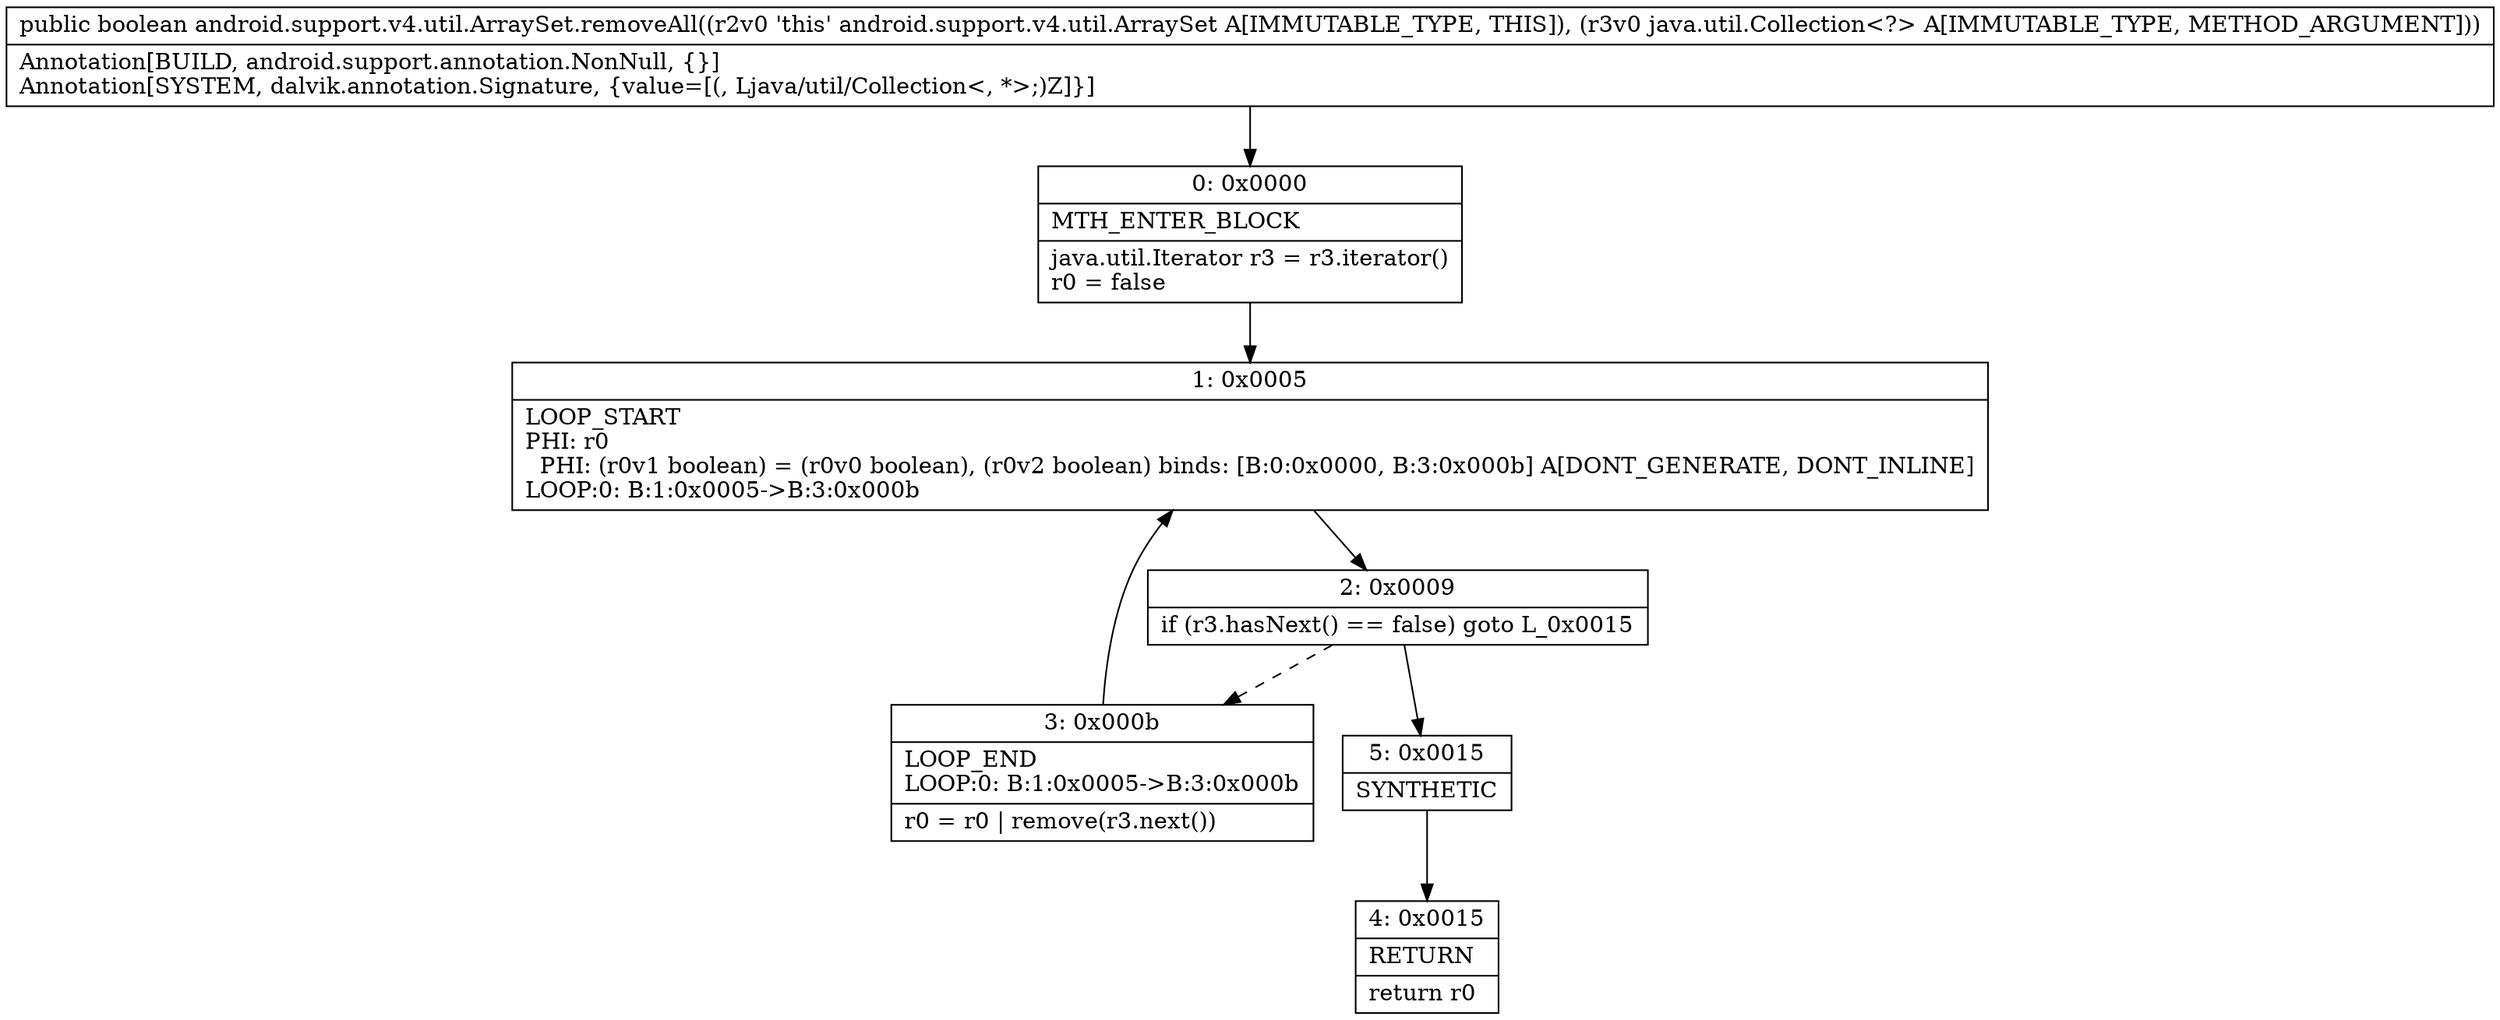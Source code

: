 digraph "CFG forandroid.support.v4.util.ArraySet.removeAll(Ljava\/util\/Collection;)Z" {
Node_0 [shape=record,label="{0\:\ 0x0000|MTH_ENTER_BLOCK\l|java.util.Iterator r3 = r3.iterator()\lr0 = false\l}"];
Node_1 [shape=record,label="{1\:\ 0x0005|LOOP_START\lPHI: r0 \l  PHI: (r0v1 boolean) = (r0v0 boolean), (r0v2 boolean) binds: [B:0:0x0000, B:3:0x000b] A[DONT_GENERATE, DONT_INLINE]\lLOOP:0: B:1:0x0005\-\>B:3:0x000b\l}"];
Node_2 [shape=record,label="{2\:\ 0x0009|if (r3.hasNext() == false) goto L_0x0015\l}"];
Node_3 [shape=record,label="{3\:\ 0x000b|LOOP_END\lLOOP:0: B:1:0x0005\-\>B:3:0x000b\l|r0 = r0 \| remove(r3.next())\l}"];
Node_4 [shape=record,label="{4\:\ 0x0015|RETURN\l|return r0\l}"];
Node_5 [shape=record,label="{5\:\ 0x0015|SYNTHETIC\l}"];
MethodNode[shape=record,label="{public boolean android.support.v4.util.ArraySet.removeAll((r2v0 'this' android.support.v4.util.ArraySet A[IMMUTABLE_TYPE, THIS]), (r3v0 java.util.Collection\<?\> A[IMMUTABLE_TYPE, METHOD_ARGUMENT]))  | Annotation[BUILD, android.support.annotation.NonNull, \{\}]\lAnnotation[SYSTEM, dalvik.annotation.Signature, \{value=[(, Ljava\/util\/Collection\<, *\>;)Z]\}]\l}"];
MethodNode -> Node_0;
Node_0 -> Node_1;
Node_1 -> Node_2;
Node_2 -> Node_3[style=dashed];
Node_2 -> Node_5;
Node_3 -> Node_1;
Node_5 -> Node_4;
}

